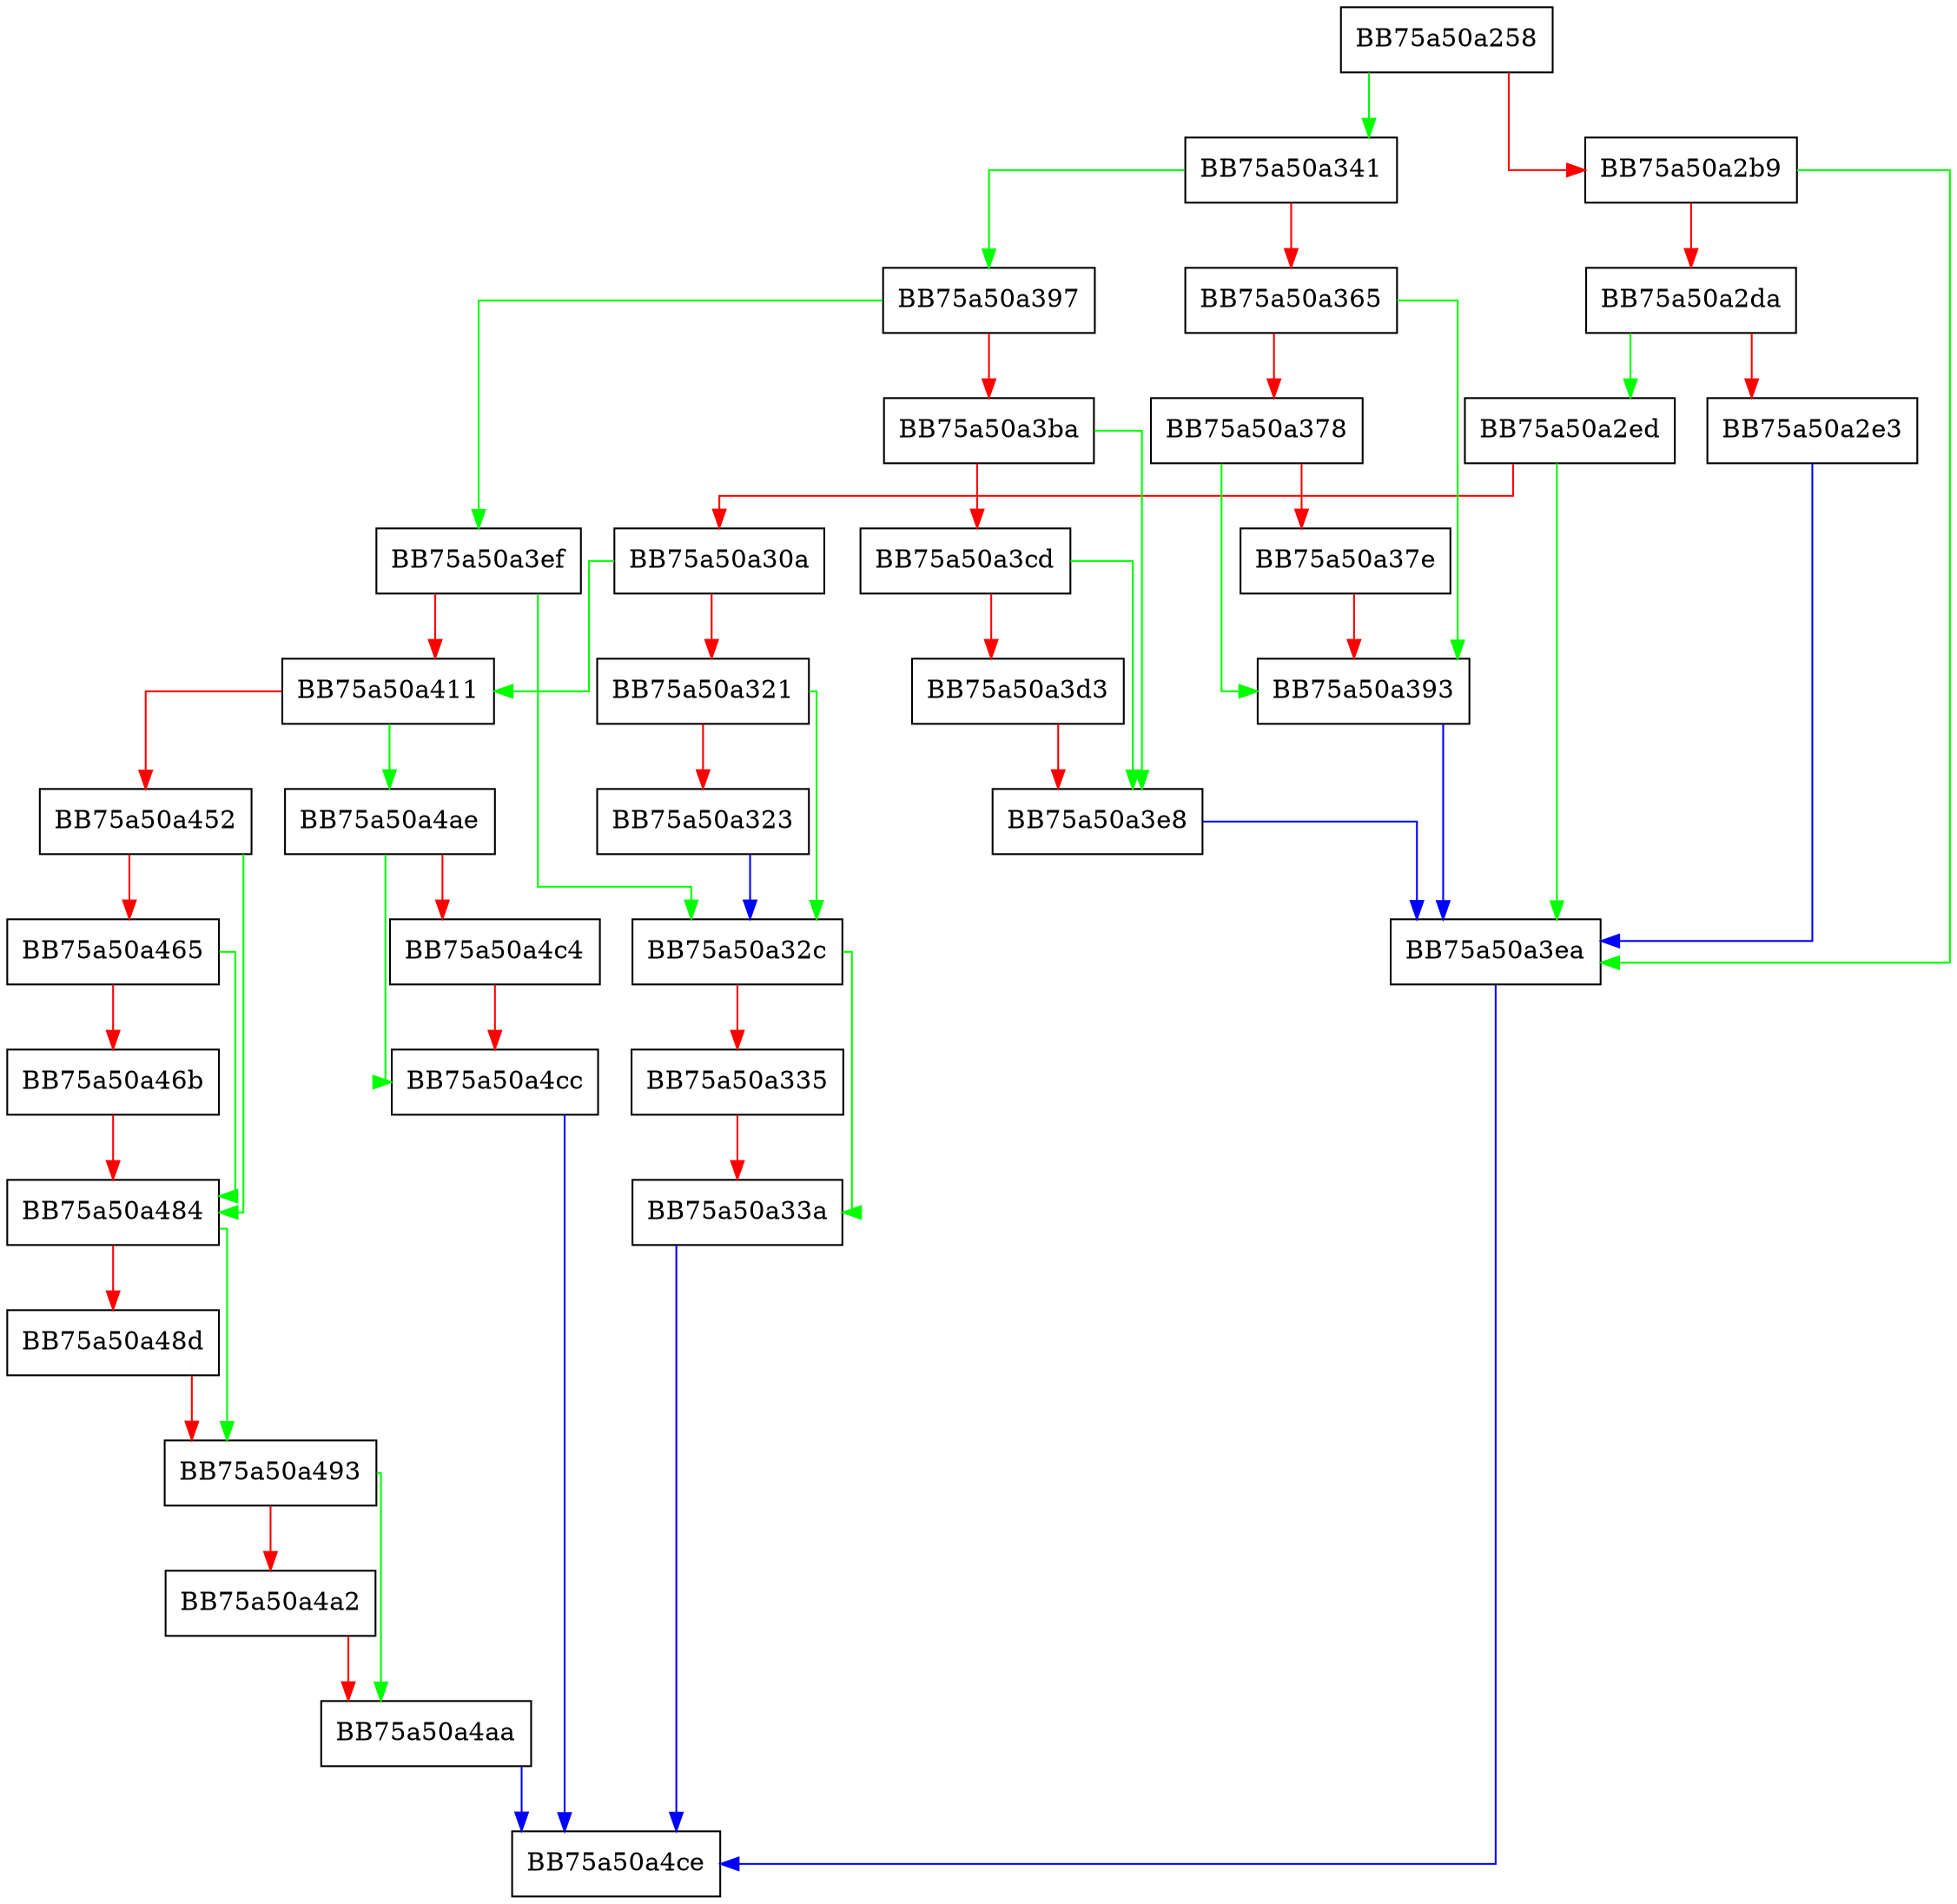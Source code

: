 digraph GetProcessFileOperationWin32Path {
  node [shape="box"];
  graph [splines=ortho];
  BB75a50a258 -> BB75a50a341 [color="green"];
  BB75a50a258 -> BB75a50a2b9 [color="red"];
  BB75a50a2b9 -> BB75a50a3ea [color="green"];
  BB75a50a2b9 -> BB75a50a2da [color="red"];
  BB75a50a2da -> BB75a50a2ed [color="green"];
  BB75a50a2da -> BB75a50a2e3 [color="red"];
  BB75a50a2e3 -> BB75a50a3ea [color="blue"];
  BB75a50a2ed -> BB75a50a3ea [color="green"];
  BB75a50a2ed -> BB75a50a30a [color="red"];
  BB75a50a30a -> BB75a50a411 [color="green"];
  BB75a50a30a -> BB75a50a321 [color="red"];
  BB75a50a321 -> BB75a50a32c [color="green"];
  BB75a50a321 -> BB75a50a323 [color="red"];
  BB75a50a323 -> BB75a50a32c [color="blue"];
  BB75a50a32c -> BB75a50a33a [color="green"];
  BB75a50a32c -> BB75a50a335 [color="red"];
  BB75a50a335 -> BB75a50a33a [color="red"];
  BB75a50a33a -> BB75a50a4ce [color="blue"];
  BB75a50a341 -> BB75a50a397 [color="green"];
  BB75a50a341 -> BB75a50a365 [color="red"];
  BB75a50a365 -> BB75a50a393 [color="green"];
  BB75a50a365 -> BB75a50a378 [color="red"];
  BB75a50a378 -> BB75a50a393 [color="green"];
  BB75a50a378 -> BB75a50a37e [color="red"];
  BB75a50a37e -> BB75a50a393 [color="red"];
  BB75a50a393 -> BB75a50a3ea [color="blue"];
  BB75a50a397 -> BB75a50a3ef [color="green"];
  BB75a50a397 -> BB75a50a3ba [color="red"];
  BB75a50a3ba -> BB75a50a3e8 [color="green"];
  BB75a50a3ba -> BB75a50a3cd [color="red"];
  BB75a50a3cd -> BB75a50a3e8 [color="green"];
  BB75a50a3cd -> BB75a50a3d3 [color="red"];
  BB75a50a3d3 -> BB75a50a3e8 [color="red"];
  BB75a50a3e8 -> BB75a50a3ea [color="blue"];
  BB75a50a3ea -> BB75a50a4ce [color="blue"];
  BB75a50a3ef -> BB75a50a32c [color="green"];
  BB75a50a3ef -> BB75a50a411 [color="red"];
  BB75a50a411 -> BB75a50a4ae [color="green"];
  BB75a50a411 -> BB75a50a452 [color="red"];
  BB75a50a452 -> BB75a50a484 [color="green"];
  BB75a50a452 -> BB75a50a465 [color="red"];
  BB75a50a465 -> BB75a50a484 [color="green"];
  BB75a50a465 -> BB75a50a46b [color="red"];
  BB75a50a46b -> BB75a50a484 [color="red"];
  BB75a50a484 -> BB75a50a493 [color="green"];
  BB75a50a484 -> BB75a50a48d [color="red"];
  BB75a50a48d -> BB75a50a493 [color="red"];
  BB75a50a493 -> BB75a50a4aa [color="green"];
  BB75a50a493 -> BB75a50a4a2 [color="red"];
  BB75a50a4a2 -> BB75a50a4aa [color="red"];
  BB75a50a4aa -> BB75a50a4ce [color="blue"];
  BB75a50a4ae -> BB75a50a4cc [color="green"];
  BB75a50a4ae -> BB75a50a4c4 [color="red"];
  BB75a50a4c4 -> BB75a50a4cc [color="red"];
  BB75a50a4cc -> BB75a50a4ce [color="blue"];
}
